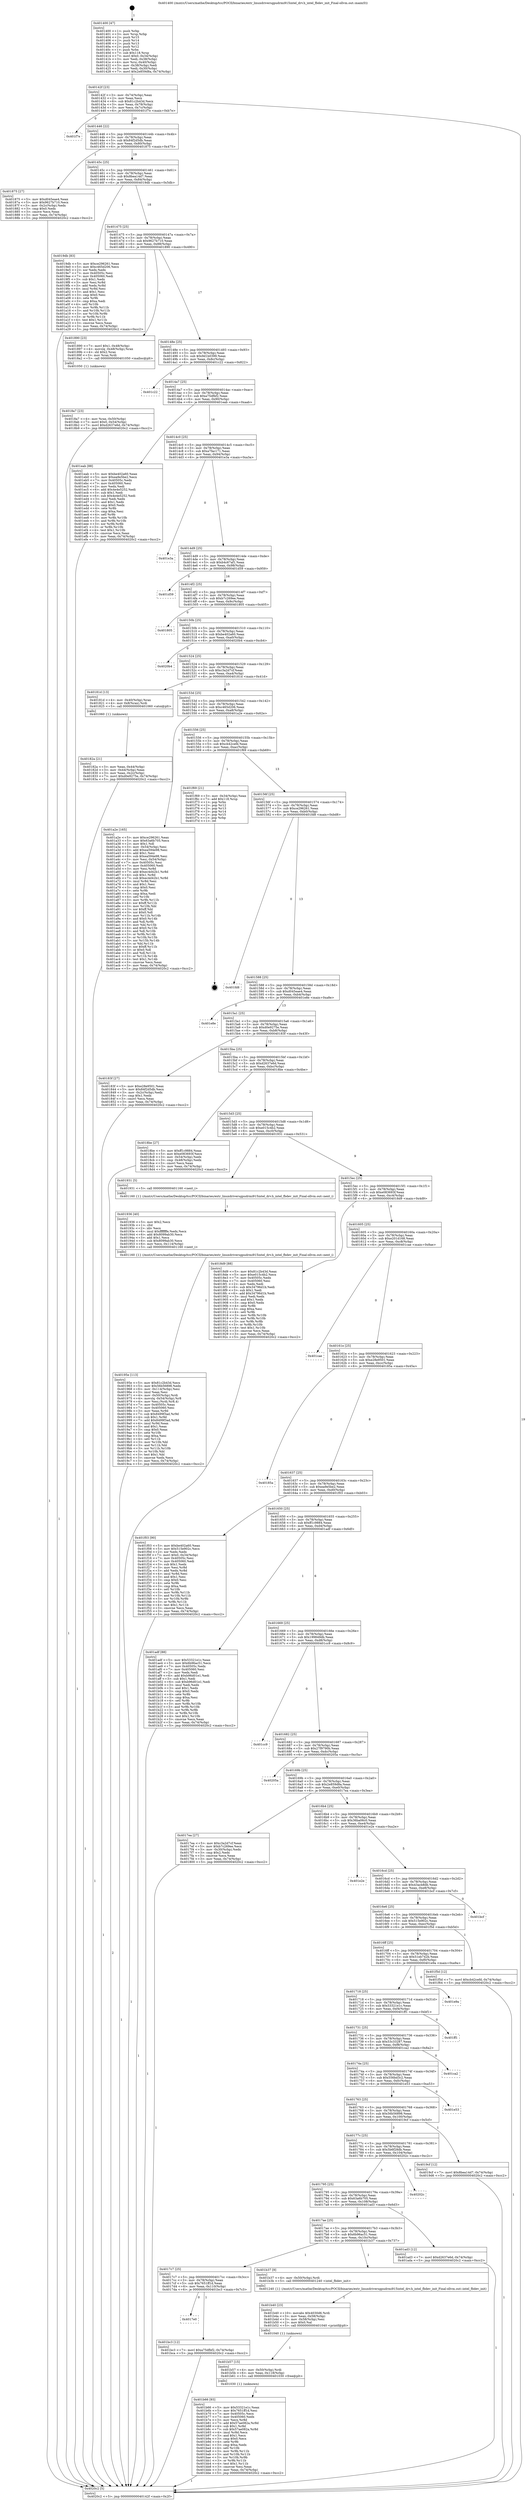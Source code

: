 digraph "0x401400" {
  label = "0x401400 (/mnt/c/Users/mathe/Desktop/tcc/POCII/binaries/extr_linuxdriversgpudrmi915intel_drv.h_intel_fbdev_init_Final-ollvm.out::main(0))"
  labelloc = "t"
  node[shape=record]

  Entry [label="",width=0.3,height=0.3,shape=circle,fillcolor=black,style=filled]
  "0x40142f" [label="{
     0x40142f [23]\l
     | [instrs]\l
     &nbsp;&nbsp;0x40142f \<+3\>: mov -0x74(%rbp),%eax\l
     &nbsp;&nbsp;0x401432 \<+2\>: mov %eax,%ecx\l
     &nbsp;&nbsp;0x401434 \<+6\>: sub $0x81c2b43d,%ecx\l
     &nbsp;&nbsp;0x40143a \<+3\>: mov %eax,-0x78(%rbp)\l
     &nbsp;&nbsp;0x40143d \<+3\>: mov %ecx,-0x7c(%rbp)\l
     &nbsp;&nbsp;0x401440 \<+6\>: je 0000000000401f7e \<main+0xb7e\>\l
  }"]
  "0x401f7e" [label="{
     0x401f7e\l
  }", style=dashed]
  "0x401446" [label="{
     0x401446 [22]\l
     | [instrs]\l
     &nbsp;&nbsp;0x401446 \<+5\>: jmp 000000000040144b \<main+0x4b\>\l
     &nbsp;&nbsp;0x40144b \<+3\>: mov -0x78(%rbp),%eax\l
     &nbsp;&nbsp;0x40144e \<+5\>: sub $0x84f2d5db,%eax\l
     &nbsp;&nbsp;0x401453 \<+3\>: mov %eax,-0x80(%rbp)\l
     &nbsp;&nbsp;0x401456 \<+6\>: je 0000000000401875 \<main+0x475\>\l
  }"]
  Exit [label="",width=0.3,height=0.3,shape=circle,fillcolor=black,style=filled,peripheries=2]
  "0x401875" [label="{
     0x401875 [27]\l
     | [instrs]\l
     &nbsp;&nbsp;0x401875 \<+5\>: mov $0xd045eae4,%eax\l
     &nbsp;&nbsp;0x40187a \<+5\>: mov $0x9627b710,%ecx\l
     &nbsp;&nbsp;0x40187f \<+3\>: mov -0x2c(%rbp),%edx\l
     &nbsp;&nbsp;0x401882 \<+3\>: cmp $0x0,%edx\l
     &nbsp;&nbsp;0x401885 \<+3\>: cmove %ecx,%eax\l
     &nbsp;&nbsp;0x401888 \<+3\>: mov %eax,-0x74(%rbp)\l
     &nbsp;&nbsp;0x40188b \<+5\>: jmp 00000000004020c2 \<main+0xcc2\>\l
  }"]
  "0x40145c" [label="{
     0x40145c [25]\l
     | [instrs]\l
     &nbsp;&nbsp;0x40145c \<+5\>: jmp 0000000000401461 \<main+0x61\>\l
     &nbsp;&nbsp;0x401461 \<+3\>: mov -0x78(%rbp),%eax\l
     &nbsp;&nbsp;0x401464 \<+5\>: sub $0x8bea14d7,%eax\l
     &nbsp;&nbsp;0x401469 \<+6\>: mov %eax,-0x84(%rbp)\l
     &nbsp;&nbsp;0x40146f \<+6\>: je 00000000004019db \<main+0x5db\>\l
  }"]
  "0x4017e0" [label="{
     0x4017e0\l
  }", style=dashed]
  "0x4019db" [label="{
     0x4019db [83]\l
     | [instrs]\l
     &nbsp;&nbsp;0x4019db \<+5\>: mov $0xce296261,%eax\l
     &nbsp;&nbsp;0x4019e0 \<+5\>: mov $0xc465d206,%ecx\l
     &nbsp;&nbsp;0x4019e5 \<+2\>: xor %edx,%edx\l
     &nbsp;&nbsp;0x4019e7 \<+7\>: mov 0x40505c,%esi\l
     &nbsp;&nbsp;0x4019ee \<+7\>: mov 0x405060,%edi\l
     &nbsp;&nbsp;0x4019f5 \<+3\>: sub $0x1,%edx\l
     &nbsp;&nbsp;0x4019f8 \<+3\>: mov %esi,%r8d\l
     &nbsp;&nbsp;0x4019fb \<+3\>: add %edx,%r8d\l
     &nbsp;&nbsp;0x4019fe \<+4\>: imul %r8d,%esi\l
     &nbsp;&nbsp;0x401a02 \<+3\>: and $0x1,%esi\l
     &nbsp;&nbsp;0x401a05 \<+3\>: cmp $0x0,%esi\l
     &nbsp;&nbsp;0x401a08 \<+4\>: sete %r9b\l
     &nbsp;&nbsp;0x401a0c \<+3\>: cmp $0xa,%edi\l
     &nbsp;&nbsp;0x401a0f \<+4\>: setl %r10b\l
     &nbsp;&nbsp;0x401a13 \<+3\>: mov %r9b,%r11b\l
     &nbsp;&nbsp;0x401a16 \<+3\>: and %r10b,%r11b\l
     &nbsp;&nbsp;0x401a19 \<+3\>: xor %r10b,%r9b\l
     &nbsp;&nbsp;0x401a1c \<+3\>: or %r9b,%r11b\l
     &nbsp;&nbsp;0x401a1f \<+4\>: test $0x1,%r11b\l
     &nbsp;&nbsp;0x401a23 \<+3\>: cmovne %ecx,%eax\l
     &nbsp;&nbsp;0x401a26 \<+3\>: mov %eax,-0x74(%rbp)\l
     &nbsp;&nbsp;0x401a29 \<+5\>: jmp 00000000004020c2 \<main+0xcc2\>\l
  }"]
  "0x401475" [label="{
     0x401475 [25]\l
     | [instrs]\l
     &nbsp;&nbsp;0x401475 \<+5\>: jmp 000000000040147a \<main+0x7a\>\l
     &nbsp;&nbsp;0x40147a \<+3\>: mov -0x78(%rbp),%eax\l
     &nbsp;&nbsp;0x40147d \<+5\>: sub $0x9627b710,%eax\l
     &nbsp;&nbsp;0x401482 \<+6\>: mov %eax,-0x88(%rbp)\l
     &nbsp;&nbsp;0x401488 \<+6\>: je 0000000000401890 \<main+0x490\>\l
  }"]
  "0x401bc3" [label="{
     0x401bc3 [12]\l
     | [instrs]\l
     &nbsp;&nbsp;0x401bc3 \<+7\>: movl $0xa75dfbf2,-0x74(%rbp)\l
     &nbsp;&nbsp;0x401bca \<+5\>: jmp 00000000004020c2 \<main+0xcc2\>\l
  }"]
  "0x401890" [label="{
     0x401890 [23]\l
     | [instrs]\l
     &nbsp;&nbsp;0x401890 \<+7\>: movl $0x1,-0x48(%rbp)\l
     &nbsp;&nbsp;0x401897 \<+4\>: movslq -0x48(%rbp),%rax\l
     &nbsp;&nbsp;0x40189b \<+4\>: shl $0x2,%rax\l
     &nbsp;&nbsp;0x40189f \<+3\>: mov %rax,%rdi\l
     &nbsp;&nbsp;0x4018a2 \<+5\>: call 0000000000401050 \<malloc@plt\>\l
     | [calls]\l
     &nbsp;&nbsp;0x401050 \{1\} (unknown)\l
  }"]
  "0x40148e" [label="{
     0x40148e [25]\l
     | [instrs]\l
     &nbsp;&nbsp;0x40148e \<+5\>: jmp 0000000000401493 \<main+0x93\>\l
     &nbsp;&nbsp;0x401493 \<+3\>: mov -0x78(%rbp),%eax\l
     &nbsp;&nbsp;0x401496 \<+5\>: sub $0x9d1b0399,%eax\l
     &nbsp;&nbsp;0x40149b \<+6\>: mov %eax,-0x8c(%rbp)\l
     &nbsp;&nbsp;0x4014a1 \<+6\>: je 0000000000401c22 \<main+0x822\>\l
  }"]
  "0x401b66" [label="{
     0x401b66 [93]\l
     | [instrs]\l
     &nbsp;&nbsp;0x401b66 \<+5\>: mov $0x53321e1c,%eax\l
     &nbsp;&nbsp;0x401b6b \<+5\>: mov $0x7651ff1d,%esi\l
     &nbsp;&nbsp;0x401b70 \<+7\>: mov 0x40505c,%ecx\l
     &nbsp;&nbsp;0x401b77 \<+7\>: mov 0x405060,%edx\l
     &nbsp;&nbsp;0x401b7e \<+3\>: mov %ecx,%r8d\l
     &nbsp;&nbsp;0x401b81 \<+7\>: add $0x57ae082a,%r8d\l
     &nbsp;&nbsp;0x401b88 \<+4\>: sub $0x1,%r8d\l
     &nbsp;&nbsp;0x401b8c \<+7\>: sub $0x57ae082a,%r8d\l
     &nbsp;&nbsp;0x401b93 \<+4\>: imul %r8d,%ecx\l
     &nbsp;&nbsp;0x401b97 \<+3\>: and $0x1,%ecx\l
     &nbsp;&nbsp;0x401b9a \<+3\>: cmp $0x0,%ecx\l
     &nbsp;&nbsp;0x401b9d \<+4\>: sete %r9b\l
     &nbsp;&nbsp;0x401ba1 \<+3\>: cmp $0xa,%edx\l
     &nbsp;&nbsp;0x401ba4 \<+4\>: setl %r10b\l
     &nbsp;&nbsp;0x401ba8 \<+3\>: mov %r9b,%r11b\l
     &nbsp;&nbsp;0x401bab \<+3\>: and %r10b,%r11b\l
     &nbsp;&nbsp;0x401bae \<+3\>: xor %r10b,%r9b\l
     &nbsp;&nbsp;0x401bb1 \<+3\>: or %r9b,%r11b\l
     &nbsp;&nbsp;0x401bb4 \<+4\>: test $0x1,%r11b\l
     &nbsp;&nbsp;0x401bb8 \<+3\>: cmovne %esi,%eax\l
     &nbsp;&nbsp;0x401bbb \<+3\>: mov %eax,-0x74(%rbp)\l
     &nbsp;&nbsp;0x401bbe \<+5\>: jmp 00000000004020c2 \<main+0xcc2\>\l
  }"]
  "0x401c22" [label="{
     0x401c22\l
  }", style=dashed]
  "0x4014a7" [label="{
     0x4014a7 [25]\l
     | [instrs]\l
     &nbsp;&nbsp;0x4014a7 \<+5\>: jmp 00000000004014ac \<main+0xac\>\l
     &nbsp;&nbsp;0x4014ac \<+3\>: mov -0x78(%rbp),%eax\l
     &nbsp;&nbsp;0x4014af \<+5\>: sub $0xa75dfbf2,%eax\l
     &nbsp;&nbsp;0x4014b4 \<+6\>: mov %eax,-0x90(%rbp)\l
     &nbsp;&nbsp;0x4014ba \<+6\>: je 0000000000401eab \<main+0xaab\>\l
  }"]
  "0x401b57" [label="{
     0x401b57 [15]\l
     | [instrs]\l
     &nbsp;&nbsp;0x401b57 \<+4\>: mov -0x50(%rbp),%rdi\l
     &nbsp;&nbsp;0x401b5b \<+6\>: mov %eax,-0x118(%rbp)\l
     &nbsp;&nbsp;0x401b61 \<+5\>: call 0000000000401030 \<free@plt\>\l
     | [calls]\l
     &nbsp;&nbsp;0x401030 \{1\} (unknown)\l
  }"]
  "0x401eab" [label="{
     0x401eab [88]\l
     | [instrs]\l
     &nbsp;&nbsp;0x401eab \<+5\>: mov $0xbe402a60,%eax\l
     &nbsp;&nbsp;0x401eb0 \<+5\>: mov $0xea9e5be2,%ecx\l
     &nbsp;&nbsp;0x401eb5 \<+7\>: mov 0x40505c,%edx\l
     &nbsp;&nbsp;0x401ebc \<+7\>: mov 0x405060,%esi\l
     &nbsp;&nbsp;0x401ec3 \<+2\>: mov %edx,%edi\l
     &nbsp;&nbsp;0x401ec5 \<+6\>: add $0x4e4e5252,%edi\l
     &nbsp;&nbsp;0x401ecb \<+3\>: sub $0x1,%edi\l
     &nbsp;&nbsp;0x401ece \<+6\>: sub $0x4e4e5252,%edi\l
     &nbsp;&nbsp;0x401ed4 \<+3\>: imul %edi,%edx\l
     &nbsp;&nbsp;0x401ed7 \<+3\>: and $0x1,%edx\l
     &nbsp;&nbsp;0x401eda \<+3\>: cmp $0x0,%edx\l
     &nbsp;&nbsp;0x401edd \<+4\>: sete %r8b\l
     &nbsp;&nbsp;0x401ee1 \<+3\>: cmp $0xa,%esi\l
     &nbsp;&nbsp;0x401ee4 \<+4\>: setl %r9b\l
     &nbsp;&nbsp;0x401ee8 \<+3\>: mov %r8b,%r10b\l
     &nbsp;&nbsp;0x401eeb \<+3\>: and %r9b,%r10b\l
     &nbsp;&nbsp;0x401eee \<+3\>: xor %r9b,%r8b\l
     &nbsp;&nbsp;0x401ef1 \<+3\>: or %r8b,%r10b\l
     &nbsp;&nbsp;0x401ef4 \<+4\>: test $0x1,%r10b\l
     &nbsp;&nbsp;0x401ef8 \<+3\>: cmovne %ecx,%eax\l
     &nbsp;&nbsp;0x401efb \<+3\>: mov %eax,-0x74(%rbp)\l
     &nbsp;&nbsp;0x401efe \<+5\>: jmp 00000000004020c2 \<main+0xcc2\>\l
  }"]
  "0x4014c0" [label="{
     0x4014c0 [25]\l
     | [instrs]\l
     &nbsp;&nbsp;0x4014c0 \<+5\>: jmp 00000000004014c5 \<main+0xc5\>\l
     &nbsp;&nbsp;0x4014c5 \<+3\>: mov -0x78(%rbp),%eax\l
     &nbsp;&nbsp;0x4014c8 \<+5\>: sub $0xa7fac171,%eax\l
     &nbsp;&nbsp;0x4014cd \<+6\>: mov %eax,-0x94(%rbp)\l
     &nbsp;&nbsp;0x4014d3 \<+6\>: je 0000000000401e3a \<main+0xa3a\>\l
  }"]
  "0x401b40" [label="{
     0x401b40 [23]\l
     | [instrs]\l
     &nbsp;&nbsp;0x401b40 \<+10\>: movabs $0x4030d6,%rdi\l
     &nbsp;&nbsp;0x401b4a \<+3\>: mov %eax,-0x58(%rbp)\l
     &nbsp;&nbsp;0x401b4d \<+3\>: mov -0x58(%rbp),%esi\l
     &nbsp;&nbsp;0x401b50 \<+2\>: mov $0x0,%al\l
     &nbsp;&nbsp;0x401b52 \<+5\>: call 0000000000401040 \<printf@plt\>\l
     | [calls]\l
     &nbsp;&nbsp;0x401040 \{1\} (unknown)\l
  }"]
  "0x401e3a" [label="{
     0x401e3a\l
  }", style=dashed]
  "0x4014d9" [label="{
     0x4014d9 [25]\l
     | [instrs]\l
     &nbsp;&nbsp;0x4014d9 \<+5\>: jmp 00000000004014de \<main+0xde\>\l
     &nbsp;&nbsp;0x4014de \<+3\>: mov -0x78(%rbp),%eax\l
     &nbsp;&nbsp;0x4014e1 \<+5\>: sub $0xb4c67af1,%eax\l
     &nbsp;&nbsp;0x4014e6 \<+6\>: mov %eax,-0x98(%rbp)\l
     &nbsp;&nbsp;0x4014ec \<+6\>: je 0000000000401d59 \<main+0x959\>\l
  }"]
  "0x4017c7" [label="{
     0x4017c7 [25]\l
     | [instrs]\l
     &nbsp;&nbsp;0x4017c7 \<+5\>: jmp 00000000004017cc \<main+0x3cc\>\l
     &nbsp;&nbsp;0x4017cc \<+3\>: mov -0x78(%rbp),%eax\l
     &nbsp;&nbsp;0x4017cf \<+5\>: sub $0x7651ff1d,%eax\l
     &nbsp;&nbsp;0x4017d4 \<+6\>: mov %eax,-0x110(%rbp)\l
     &nbsp;&nbsp;0x4017da \<+6\>: je 0000000000401bc3 \<main+0x7c3\>\l
  }"]
  "0x401d59" [label="{
     0x401d59\l
  }", style=dashed]
  "0x4014f2" [label="{
     0x4014f2 [25]\l
     | [instrs]\l
     &nbsp;&nbsp;0x4014f2 \<+5\>: jmp 00000000004014f7 \<main+0xf7\>\l
     &nbsp;&nbsp;0x4014f7 \<+3\>: mov -0x78(%rbp),%eax\l
     &nbsp;&nbsp;0x4014fa \<+5\>: sub $0xb7c269ee,%eax\l
     &nbsp;&nbsp;0x4014ff \<+6\>: mov %eax,-0x9c(%rbp)\l
     &nbsp;&nbsp;0x401505 \<+6\>: je 0000000000401805 \<main+0x405\>\l
  }"]
  "0x401b37" [label="{
     0x401b37 [9]\l
     | [instrs]\l
     &nbsp;&nbsp;0x401b37 \<+4\>: mov -0x50(%rbp),%rdi\l
     &nbsp;&nbsp;0x401b3b \<+5\>: call 0000000000401240 \<intel_fbdev_init\>\l
     | [calls]\l
     &nbsp;&nbsp;0x401240 \{1\} (/mnt/c/Users/mathe/Desktop/tcc/POCII/binaries/extr_linuxdriversgpudrmi915intel_drv.h_intel_fbdev_init_Final-ollvm.out::intel_fbdev_init)\l
  }"]
  "0x401805" [label="{
     0x401805\l
  }", style=dashed]
  "0x40150b" [label="{
     0x40150b [25]\l
     | [instrs]\l
     &nbsp;&nbsp;0x40150b \<+5\>: jmp 0000000000401510 \<main+0x110\>\l
     &nbsp;&nbsp;0x401510 \<+3\>: mov -0x78(%rbp),%eax\l
     &nbsp;&nbsp;0x401513 \<+5\>: sub $0xbe402a60,%eax\l
     &nbsp;&nbsp;0x401518 \<+6\>: mov %eax,-0xa0(%rbp)\l
     &nbsp;&nbsp;0x40151e \<+6\>: je 00000000004020b4 \<main+0xcb4\>\l
  }"]
  "0x4017ae" [label="{
     0x4017ae [25]\l
     | [instrs]\l
     &nbsp;&nbsp;0x4017ae \<+5\>: jmp 00000000004017b3 \<main+0x3b3\>\l
     &nbsp;&nbsp;0x4017b3 \<+3\>: mov -0x78(%rbp),%eax\l
     &nbsp;&nbsp;0x4017b6 \<+5\>: sub $0x6b96ac51,%eax\l
     &nbsp;&nbsp;0x4017bb \<+6\>: mov %eax,-0x10c(%rbp)\l
     &nbsp;&nbsp;0x4017c1 \<+6\>: je 0000000000401b37 \<main+0x737\>\l
  }"]
  "0x4020b4" [label="{
     0x4020b4\l
  }", style=dashed]
  "0x401524" [label="{
     0x401524 [25]\l
     | [instrs]\l
     &nbsp;&nbsp;0x401524 \<+5\>: jmp 0000000000401529 \<main+0x129\>\l
     &nbsp;&nbsp;0x401529 \<+3\>: mov -0x78(%rbp),%eax\l
     &nbsp;&nbsp;0x40152c \<+5\>: sub $0xc3a2d7cf,%eax\l
     &nbsp;&nbsp;0x401531 \<+6\>: mov %eax,-0xa4(%rbp)\l
     &nbsp;&nbsp;0x401537 \<+6\>: je 000000000040181d \<main+0x41d\>\l
  }"]
  "0x401ad3" [label="{
     0x401ad3 [12]\l
     | [instrs]\l
     &nbsp;&nbsp;0x401ad3 \<+7\>: movl $0xd2637e6d,-0x74(%rbp)\l
     &nbsp;&nbsp;0x401ada \<+5\>: jmp 00000000004020c2 \<main+0xcc2\>\l
  }"]
  "0x40181d" [label="{
     0x40181d [13]\l
     | [instrs]\l
     &nbsp;&nbsp;0x40181d \<+4\>: mov -0x40(%rbp),%rax\l
     &nbsp;&nbsp;0x401821 \<+4\>: mov 0x8(%rax),%rdi\l
     &nbsp;&nbsp;0x401825 \<+5\>: call 0000000000401060 \<atoi@plt\>\l
     | [calls]\l
     &nbsp;&nbsp;0x401060 \{1\} (unknown)\l
  }"]
  "0x40153d" [label="{
     0x40153d [25]\l
     | [instrs]\l
     &nbsp;&nbsp;0x40153d \<+5\>: jmp 0000000000401542 \<main+0x142\>\l
     &nbsp;&nbsp;0x401542 \<+3\>: mov -0x78(%rbp),%eax\l
     &nbsp;&nbsp;0x401545 \<+5\>: sub $0xc465d206,%eax\l
     &nbsp;&nbsp;0x40154a \<+6\>: mov %eax,-0xa8(%rbp)\l
     &nbsp;&nbsp;0x401550 \<+6\>: je 0000000000401a2e \<main+0x62e\>\l
  }"]
  "0x401795" [label="{
     0x401795 [25]\l
     | [instrs]\l
     &nbsp;&nbsp;0x401795 \<+5\>: jmp 000000000040179a \<main+0x39a\>\l
     &nbsp;&nbsp;0x40179a \<+3\>: mov -0x78(%rbp),%eax\l
     &nbsp;&nbsp;0x40179d \<+5\>: sub $0x63a6b705,%eax\l
     &nbsp;&nbsp;0x4017a2 \<+6\>: mov %eax,-0x108(%rbp)\l
     &nbsp;&nbsp;0x4017a8 \<+6\>: je 0000000000401ad3 \<main+0x6d3\>\l
  }"]
  "0x401a2e" [label="{
     0x401a2e [165]\l
     | [instrs]\l
     &nbsp;&nbsp;0x401a2e \<+5\>: mov $0xce296261,%eax\l
     &nbsp;&nbsp;0x401a33 \<+5\>: mov $0x63a6b705,%ecx\l
     &nbsp;&nbsp;0x401a38 \<+2\>: mov $0x1,%dl\l
     &nbsp;&nbsp;0x401a3a \<+3\>: mov -0x54(%rbp),%esi\l
     &nbsp;&nbsp;0x401a3d \<+6\>: add $0xea594e98,%esi\l
     &nbsp;&nbsp;0x401a43 \<+3\>: add $0x1,%esi\l
     &nbsp;&nbsp;0x401a46 \<+6\>: sub $0xea594e98,%esi\l
     &nbsp;&nbsp;0x401a4c \<+3\>: mov %esi,-0x54(%rbp)\l
     &nbsp;&nbsp;0x401a4f \<+7\>: mov 0x40505c,%esi\l
     &nbsp;&nbsp;0x401a56 \<+7\>: mov 0x405060,%edi\l
     &nbsp;&nbsp;0x401a5d \<+3\>: mov %esi,%r8d\l
     &nbsp;&nbsp;0x401a60 \<+7\>: add $0xec4d42b1,%r8d\l
     &nbsp;&nbsp;0x401a67 \<+4\>: sub $0x1,%r8d\l
     &nbsp;&nbsp;0x401a6b \<+7\>: sub $0xec4d42b1,%r8d\l
     &nbsp;&nbsp;0x401a72 \<+4\>: imul %r8d,%esi\l
     &nbsp;&nbsp;0x401a76 \<+3\>: and $0x1,%esi\l
     &nbsp;&nbsp;0x401a79 \<+3\>: cmp $0x0,%esi\l
     &nbsp;&nbsp;0x401a7c \<+4\>: sete %r9b\l
     &nbsp;&nbsp;0x401a80 \<+3\>: cmp $0xa,%edi\l
     &nbsp;&nbsp;0x401a83 \<+4\>: setl %r10b\l
     &nbsp;&nbsp;0x401a87 \<+3\>: mov %r9b,%r11b\l
     &nbsp;&nbsp;0x401a8a \<+4\>: xor $0xff,%r11b\l
     &nbsp;&nbsp;0x401a8e \<+3\>: mov %r10b,%bl\l
     &nbsp;&nbsp;0x401a91 \<+3\>: xor $0xff,%bl\l
     &nbsp;&nbsp;0x401a94 \<+3\>: xor $0x0,%dl\l
     &nbsp;&nbsp;0x401a97 \<+3\>: mov %r11b,%r14b\l
     &nbsp;&nbsp;0x401a9a \<+4\>: and $0x0,%r14b\l
     &nbsp;&nbsp;0x401a9e \<+3\>: and %dl,%r9b\l
     &nbsp;&nbsp;0x401aa1 \<+3\>: mov %bl,%r15b\l
     &nbsp;&nbsp;0x401aa4 \<+4\>: and $0x0,%r15b\l
     &nbsp;&nbsp;0x401aa8 \<+3\>: and %dl,%r10b\l
     &nbsp;&nbsp;0x401aab \<+3\>: or %r9b,%r14b\l
     &nbsp;&nbsp;0x401aae \<+3\>: or %r10b,%r15b\l
     &nbsp;&nbsp;0x401ab1 \<+3\>: xor %r15b,%r14b\l
     &nbsp;&nbsp;0x401ab4 \<+3\>: or %bl,%r11b\l
     &nbsp;&nbsp;0x401ab7 \<+4\>: xor $0xff,%r11b\l
     &nbsp;&nbsp;0x401abb \<+3\>: or $0x0,%dl\l
     &nbsp;&nbsp;0x401abe \<+3\>: and %dl,%r11b\l
     &nbsp;&nbsp;0x401ac1 \<+3\>: or %r11b,%r14b\l
     &nbsp;&nbsp;0x401ac4 \<+4\>: test $0x1,%r14b\l
     &nbsp;&nbsp;0x401ac8 \<+3\>: cmovne %ecx,%eax\l
     &nbsp;&nbsp;0x401acb \<+3\>: mov %eax,-0x74(%rbp)\l
     &nbsp;&nbsp;0x401ace \<+5\>: jmp 00000000004020c2 \<main+0xcc2\>\l
  }"]
  "0x401556" [label="{
     0x401556 [25]\l
     | [instrs]\l
     &nbsp;&nbsp;0x401556 \<+5\>: jmp 000000000040155b \<main+0x15b\>\l
     &nbsp;&nbsp;0x40155b \<+3\>: mov -0x78(%rbp),%eax\l
     &nbsp;&nbsp;0x40155e \<+5\>: sub $0xcb42cefd,%eax\l
     &nbsp;&nbsp;0x401563 \<+6\>: mov %eax,-0xac(%rbp)\l
     &nbsp;&nbsp;0x401569 \<+6\>: je 0000000000401f69 \<main+0xb69\>\l
  }"]
  "0x40202c" [label="{
     0x40202c\l
  }", style=dashed]
  "0x401f69" [label="{
     0x401f69 [21]\l
     | [instrs]\l
     &nbsp;&nbsp;0x401f69 \<+3\>: mov -0x34(%rbp),%eax\l
     &nbsp;&nbsp;0x401f6c \<+7\>: add $0x118,%rsp\l
     &nbsp;&nbsp;0x401f73 \<+1\>: pop %rbx\l
     &nbsp;&nbsp;0x401f74 \<+2\>: pop %r12\l
     &nbsp;&nbsp;0x401f76 \<+2\>: pop %r13\l
     &nbsp;&nbsp;0x401f78 \<+2\>: pop %r14\l
     &nbsp;&nbsp;0x401f7a \<+2\>: pop %r15\l
     &nbsp;&nbsp;0x401f7c \<+1\>: pop %rbp\l
     &nbsp;&nbsp;0x401f7d \<+1\>: ret\l
  }"]
  "0x40156f" [label="{
     0x40156f [25]\l
     | [instrs]\l
     &nbsp;&nbsp;0x40156f \<+5\>: jmp 0000000000401574 \<main+0x174\>\l
     &nbsp;&nbsp;0x401574 \<+3\>: mov -0x78(%rbp),%eax\l
     &nbsp;&nbsp;0x401577 \<+5\>: sub $0xce296261,%eax\l
     &nbsp;&nbsp;0x40157c \<+6\>: mov %eax,-0xb0(%rbp)\l
     &nbsp;&nbsp;0x401582 \<+6\>: je 0000000000401fd8 \<main+0xbd8\>\l
  }"]
  "0x40177c" [label="{
     0x40177c [25]\l
     | [instrs]\l
     &nbsp;&nbsp;0x40177c \<+5\>: jmp 0000000000401781 \<main+0x381\>\l
     &nbsp;&nbsp;0x401781 \<+3\>: mov -0x78(%rbp),%eax\l
     &nbsp;&nbsp;0x401784 \<+5\>: sub $0x5b6f28db,%eax\l
     &nbsp;&nbsp;0x401789 \<+6\>: mov %eax,-0x104(%rbp)\l
     &nbsp;&nbsp;0x40178f \<+6\>: je 000000000040202c \<main+0xc2c\>\l
  }"]
  "0x401fd8" [label="{
     0x401fd8\l
  }", style=dashed]
  "0x401588" [label="{
     0x401588 [25]\l
     | [instrs]\l
     &nbsp;&nbsp;0x401588 \<+5\>: jmp 000000000040158d \<main+0x18d\>\l
     &nbsp;&nbsp;0x40158d \<+3\>: mov -0x78(%rbp),%eax\l
     &nbsp;&nbsp;0x401590 \<+5\>: sub $0xd045eae4,%eax\l
     &nbsp;&nbsp;0x401595 \<+6\>: mov %eax,-0xb4(%rbp)\l
     &nbsp;&nbsp;0x40159b \<+6\>: je 0000000000401e8e \<main+0xa8e\>\l
  }"]
  "0x4019cf" [label="{
     0x4019cf [12]\l
     | [instrs]\l
     &nbsp;&nbsp;0x4019cf \<+7\>: movl $0x8bea14d7,-0x74(%rbp)\l
     &nbsp;&nbsp;0x4019d6 \<+5\>: jmp 00000000004020c2 \<main+0xcc2\>\l
  }"]
  "0x401e8e" [label="{
     0x401e8e\l
  }", style=dashed]
  "0x4015a1" [label="{
     0x4015a1 [25]\l
     | [instrs]\l
     &nbsp;&nbsp;0x4015a1 \<+5\>: jmp 00000000004015a6 \<main+0x1a6\>\l
     &nbsp;&nbsp;0x4015a6 \<+3\>: mov -0x78(%rbp),%eax\l
     &nbsp;&nbsp;0x4015a9 \<+5\>: sub $0xd0e9275e,%eax\l
     &nbsp;&nbsp;0x4015ae \<+6\>: mov %eax,-0xb8(%rbp)\l
     &nbsp;&nbsp;0x4015b4 \<+6\>: je 000000000040183f \<main+0x43f\>\l
  }"]
  "0x401763" [label="{
     0x401763 [25]\l
     | [instrs]\l
     &nbsp;&nbsp;0x401763 \<+5\>: jmp 0000000000401768 \<main+0x368\>\l
     &nbsp;&nbsp;0x401768 \<+3\>: mov -0x78(%rbp),%eax\l
     &nbsp;&nbsp;0x40176b \<+5\>: sub $0x56b56898,%eax\l
     &nbsp;&nbsp;0x401770 \<+6\>: mov %eax,-0x100(%rbp)\l
     &nbsp;&nbsp;0x401776 \<+6\>: je 00000000004019cf \<main+0x5cf\>\l
  }"]
  "0x40183f" [label="{
     0x40183f [27]\l
     | [instrs]\l
     &nbsp;&nbsp;0x40183f \<+5\>: mov $0xe28e9501,%eax\l
     &nbsp;&nbsp;0x401844 \<+5\>: mov $0x84f2d5db,%ecx\l
     &nbsp;&nbsp;0x401849 \<+3\>: mov -0x2c(%rbp),%edx\l
     &nbsp;&nbsp;0x40184c \<+3\>: cmp $0x1,%edx\l
     &nbsp;&nbsp;0x40184f \<+3\>: cmovl %ecx,%eax\l
     &nbsp;&nbsp;0x401852 \<+3\>: mov %eax,-0x74(%rbp)\l
     &nbsp;&nbsp;0x401855 \<+5\>: jmp 00000000004020c2 \<main+0xcc2\>\l
  }"]
  "0x4015ba" [label="{
     0x4015ba [25]\l
     | [instrs]\l
     &nbsp;&nbsp;0x4015ba \<+5\>: jmp 00000000004015bf \<main+0x1bf\>\l
     &nbsp;&nbsp;0x4015bf \<+3\>: mov -0x78(%rbp),%eax\l
     &nbsp;&nbsp;0x4015c2 \<+5\>: sub $0xd2637e6d,%eax\l
     &nbsp;&nbsp;0x4015c7 \<+6\>: mov %eax,-0xbc(%rbp)\l
     &nbsp;&nbsp;0x4015cd \<+6\>: je 00000000004018be \<main+0x4be\>\l
  }"]
  "0x401e53" [label="{
     0x401e53\l
  }", style=dashed]
  "0x4018be" [label="{
     0x4018be [27]\l
     | [instrs]\l
     &nbsp;&nbsp;0x4018be \<+5\>: mov $0xff1c9884,%eax\l
     &nbsp;&nbsp;0x4018c3 \<+5\>: mov $0xe083693f,%ecx\l
     &nbsp;&nbsp;0x4018c8 \<+3\>: mov -0x54(%rbp),%edx\l
     &nbsp;&nbsp;0x4018cb \<+3\>: cmp -0x48(%rbp),%edx\l
     &nbsp;&nbsp;0x4018ce \<+3\>: cmovl %ecx,%eax\l
     &nbsp;&nbsp;0x4018d1 \<+3\>: mov %eax,-0x74(%rbp)\l
     &nbsp;&nbsp;0x4018d4 \<+5\>: jmp 00000000004020c2 \<main+0xcc2\>\l
  }"]
  "0x4015d3" [label="{
     0x4015d3 [25]\l
     | [instrs]\l
     &nbsp;&nbsp;0x4015d3 \<+5\>: jmp 00000000004015d8 \<main+0x1d8\>\l
     &nbsp;&nbsp;0x4015d8 \<+3\>: mov -0x78(%rbp),%eax\l
     &nbsp;&nbsp;0x4015db \<+5\>: sub $0xe015c4b2,%eax\l
     &nbsp;&nbsp;0x4015e0 \<+6\>: mov %eax,-0xc0(%rbp)\l
     &nbsp;&nbsp;0x4015e6 \<+6\>: je 0000000000401931 \<main+0x531\>\l
  }"]
  "0x40174a" [label="{
     0x40174a [25]\l
     | [instrs]\l
     &nbsp;&nbsp;0x40174a \<+5\>: jmp 000000000040174f \<main+0x34f\>\l
     &nbsp;&nbsp;0x40174f \<+3\>: mov -0x78(%rbp),%eax\l
     &nbsp;&nbsp;0x401752 \<+5\>: sub $0x556bd3c2,%eax\l
     &nbsp;&nbsp;0x401757 \<+6\>: mov %eax,-0xfc(%rbp)\l
     &nbsp;&nbsp;0x40175d \<+6\>: je 0000000000401e53 \<main+0xa53\>\l
  }"]
  "0x401931" [label="{
     0x401931 [5]\l
     | [instrs]\l
     &nbsp;&nbsp;0x401931 \<+5\>: call 0000000000401160 \<next_i\>\l
     | [calls]\l
     &nbsp;&nbsp;0x401160 \{1\} (/mnt/c/Users/mathe/Desktop/tcc/POCII/binaries/extr_linuxdriversgpudrmi915intel_drv.h_intel_fbdev_init_Final-ollvm.out::next_i)\l
  }"]
  "0x4015ec" [label="{
     0x4015ec [25]\l
     | [instrs]\l
     &nbsp;&nbsp;0x4015ec \<+5\>: jmp 00000000004015f1 \<main+0x1f1\>\l
     &nbsp;&nbsp;0x4015f1 \<+3\>: mov -0x78(%rbp),%eax\l
     &nbsp;&nbsp;0x4015f4 \<+5\>: sub $0xe083693f,%eax\l
     &nbsp;&nbsp;0x4015f9 \<+6\>: mov %eax,-0xc4(%rbp)\l
     &nbsp;&nbsp;0x4015ff \<+6\>: je 00000000004018d9 \<main+0x4d9\>\l
  }"]
  "0x401ca2" [label="{
     0x401ca2\l
  }", style=dashed]
  "0x4018d9" [label="{
     0x4018d9 [88]\l
     | [instrs]\l
     &nbsp;&nbsp;0x4018d9 \<+5\>: mov $0x81c2b43d,%eax\l
     &nbsp;&nbsp;0x4018de \<+5\>: mov $0xe015c4b2,%ecx\l
     &nbsp;&nbsp;0x4018e3 \<+7\>: mov 0x40505c,%edx\l
     &nbsp;&nbsp;0x4018ea \<+7\>: mov 0x405060,%esi\l
     &nbsp;&nbsp;0x4018f1 \<+2\>: mov %edx,%edi\l
     &nbsp;&nbsp;0x4018f3 \<+6\>: sub $0x34796d1b,%edi\l
     &nbsp;&nbsp;0x4018f9 \<+3\>: sub $0x1,%edi\l
     &nbsp;&nbsp;0x4018fc \<+6\>: add $0x34796d1b,%edi\l
     &nbsp;&nbsp;0x401902 \<+3\>: imul %edi,%edx\l
     &nbsp;&nbsp;0x401905 \<+3\>: and $0x1,%edx\l
     &nbsp;&nbsp;0x401908 \<+3\>: cmp $0x0,%edx\l
     &nbsp;&nbsp;0x40190b \<+4\>: sete %r8b\l
     &nbsp;&nbsp;0x40190f \<+3\>: cmp $0xa,%esi\l
     &nbsp;&nbsp;0x401912 \<+4\>: setl %r9b\l
     &nbsp;&nbsp;0x401916 \<+3\>: mov %r8b,%r10b\l
     &nbsp;&nbsp;0x401919 \<+3\>: and %r9b,%r10b\l
     &nbsp;&nbsp;0x40191c \<+3\>: xor %r9b,%r8b\l
     &nbsp;&nbsp;0x40191f \<+3\>: or %r8b,%r10b\l
     &nbsp;&nbsp;0x401922 \<+4\>: test $0x1,%r10b\l
     &nbsp;&nbsp;0x401926 \<+3\>: cmovne %ecx,%eax\l
     &nbsp;&nbsp;0x401929 \<+3\>: mov %eax,-0x74(%rbp)\l
     &nbsp;&nbsp;0x40192c \<+5\>: jmp 00000000004020c2 \<main+0xcc2\>\l
  }"]
  "0x401605" [label="{
     0x401605 [25]\l
     | [instrs]\l
     &nbsp;&nbsp;0x401605 \<+5\>: jmp 000000000040160a \<main+0x20a\>\l
     &nbsp;&nbsp;0x40160a \<+3\>: mov -0x78(%rbp),%eax\l
     &nbsp;&nbsp;0x40160d \<+5\>: sub $0xe201d168,%eax\l
     &nbsp;&nbsp;0x401612 \<+6\>: mov %eax,-0xc8(%rbp)\l
     &nbsp;&nbsp;0x401618 \<+6\>: je 0000000000401cae \<main+0x8ae\>\l
  }"]
  "0x401731" [label="{
     0x401731 [25]\l
     | [instrs]\l
     &nbsp;&nbsp;0x401731 \<+5\>: jmp 0000000000401736 \<main+0x336\>\l
     &nbsp;&nbsp;0x401736 \<+3\>: mov -0x78(%rbp),%eax\l
     &nbsp;&nbsp;0x401739 \<+5\>: sub $0x53c33287,%eax\l
     &nbsp;&nbsp;0x40173e \<+6\>: mov %eax,-0xf8(%rbp)\l
     &nbsp;&nbsp;0x401744 \<+6\>: je 0000000000401ca2 \<main+0x8a2\>\l
  }"]
  "0x401cae" [label="{
     0x401cae\l
  }", style=dashed]
  "0x40161e" [label="{
     0x40161e [25]\l
     | [instrs]\l
     &nbsp;&nbsp;0x40161e \<+5\>: jmp 0000000000401623 \<main+0x223\>\l
     &nbsp;&nbsp;0x401623 \<+3\>: mov -0x78(%rbp),%eax\l
     &nbsp;&nbsp;0x401626 \<+5\>: sub $0xe28e9501,%eax\l
     &nbsp;&nbsp;0x40162b \<+6\>: mov %eax,-0xcc(%rbp)\l
     &nbsp;&nbsp;0x401631 \<+6\>: je 000000000040185a \<main+0x45a\>\l
  }"]
  "0x401ff1" [label="{
     0x401ff1\l
  }", style=dashed]
  "0x40185a" [label="{
     0x40185a\l
  }", style=dashed]
  "0x401637" [label="{
     0x401637 [25]\l
     | [instrs]\l
     &nbsp;&nbsp;0x401637 \<+5\>: jmp 000000000040163c \<main+0x23c\>\l
     &nbsp;&nbsp;0x40163c \<+3\>: mov -0x78(%rbp),%eax\l
     &nbsp;&nbsp;0x40163f \<+5\>: sub $0xea9e5be2,%eax\l
     &nbsp;&nbsp;0x401644 \<+6\>: mov %eax,-0xd0(%rbp)\l
     &nbsp;&nbsp;0x40164a \<+6\>: je 0000000000401f03 \<main+0xb03\>\l
  }"]
  "0x401718" [label="{
     0x401718 [25]\l
     | [instrs]\l
     &nbsp;&nbsp;0x401718 \<+5\>: jmp 000000000040171d \<main+0x31d\>\l
     &nbsp;&nbsp;0x40171d \<+3\>: mov -0x78(%rbp),%eax\l
     &nbsp;&nbsp;0x401720 \<+5\>: sub $0x53321e1c,%eax\l
     &nbsp;&nbsp;0x401725 \<+6\>: mov %eax,-0xf4(%rbp)\l
     &nbsp;&nbsp;0x40172b \<+6\>: je 0000000000401ff1 \<main+0xbf1\>\l
  }"]
  "0x401f03" [label="{
     0x401f03 [90]\l
     | [instrs]\l
     &nbsp;&nbsp;0x401f03 \<+5\>: mov $0xbe402a60,%eax\l
     &nbsp;&nbsp;0x401f08 \<+5\>: mov $0x515e902c,%ecx\l
     &nbsp;&nbsp;0x401f0d \<+2\>: xor %edx,%edx\l
     &nbsp;&nbsp;0x401f0f \<+7\>: movl $0x0,-0x34(%rbp)\l
     &nbsp;&nbsp;0x401f16 \<+7\>: mov 0x40505c,%esi\l
     &nbsp;&nbsp;0x401f1d \<+7\>: mov 0x405060,%edi\l
     &nbsp;&nbsp;0x401f24 \<+3\>: sub $0x1,%edx\l
     &nbsp;&nbsp;0x401f27 \<+3\>: mov %esi,%r8d\l
     &nbsp;&nbsp;0x401f2a \<+3\>: add %edx,%r8d\l
     &nbsp;&nbsp;0x401f2d \<+4\>: imul %r8d,%esi\l
     &nbsp;&nbsp;0x401f31 \<+3\>: and $0x1,%esi\l
     &nbsp;&nbsp;0x401f34 \<+3\>: cmp $0x0,%esi\l
     &nbsp;&nbsp;0x401f37 \<+4\>: sete %r9b\l
     &nbsp;&nbsp;0x401f3b \<+3\>: cmp $0xa,%edi\l
     &nbsp;&nbsp;0x401f3e \<+4\>: setl %r10b\l
     &nbsp;&nbsp;0x401f42 \<+3\>: mov %r9b,%r11b\l
     &nbsp;&nbsp;0x401f45 \<+3\>: and %r10b,%r11b\l
     &nbsp;&nbsp;0x401f48 \<+3\>: xor %r10b,%r9b\l
     &nbsp;&nbsp;0x401f4b \<+3\>: or %r9b,%r11b\l
     &nbsp;&nbsp;0x401f4e \<+4\>: test $0x1,%r11b\l
     &nbsp;&nbsp;0x401f52 \<+3\>: cmovne %ecx,%eax\l
     &nbsp;&nbsp;0x401f55 \<+3\>: mov %eax,-0x74(%rbp)\l
     &nbsp;&nbsp;0x401f58 \<+5\>: jmp 00000000004020c2 \<main+0xcc2\>\l
  }"]
  "0x401650" [label="{
     0x401650 [25]\l
     | [instrs]\l
     &nbsp;&nbsp;0x401650 \<+5\>: jmp 0000000000401655 \<main+0x255\>\l
     &nbsp;&nbsp;0x401655 \<+3\>: mov -0x78(%rbp),%eax\l
     &nbsp;&nbsp;0x401658 \<+5\>: sub $0xff1c9884,%eax\l
     &nbsp;&nbsp;0x40165d \<+6\>: mov %eax,-0xd4(%rbp)\l
     &nbsp;&nbsp;0x401663 \<+6\>: je 0000000000401adf \<main+0x6df\>\l
  }"]
  "0x401e9a" [label="{
     0x401e9a\l
  }", style=dashed]
  "0x401adf" [label="{
     0x401adf [88]\l
     | [instrs]\l
     &nbsp;&nbsp;0x401adf \<+5\>: mov $0x53321e1c,%eax\l
     &nbsp;&nbsp;0x401ae4 \<+5\>: mov $0x6b96ac51,%ecx\l
     &nbsp;&nbsp;0x401ae9 \<+7\>: mov 0x40505c,%edx\l
     &nbsp;&nbsp;0x401af0 \<+7\>: mov 0x405060,%esi\l
     &nbsp;&nbsp;0x401af7 \<+2\>: mov %edx,%edi\l
     &nbsp;&nbsp;0x401af9 \<+6\>: add $0xb96d01e1,%edi\l
     &nbsp;&nbsp;0x401aff \<+3\>: sub $0x1,%edi\l
     &nbsp;&nbsp;0x401b02 \<+6\>: sub $0xb96d01e1,%edi\l
     &nbsp;&nbsp;0x401b08 \<+3\>: imul %edi,%edx\l
     &nbsp;&nbsp;0x401b0b \<+3\>: and $0x1,%edx\l
     &nbsp;&nbsp;0x401b0e \<+3\>: cmp $0x0,%edx\l
     &nbsp;&nbsp;0x401b11 \<+4\>: sete %r8b\l
     &nbsp;&nbsp;0x401b15 \<+3\>: cmp $0xa,%esi\l
     &nbsp;&nbsp;0x401b18 \<+4\>: setl %r9b\l
     &nbsp;&nbsp;0x401b1c \<+3\>: mov %r8b,%r10b\l
     &nbsp;&nbsp;0x401b1f \<+3\>: and %r9b,%r10b\l
     &nbsp;&nbsp;0x401b22 \<+3\>: xor %r9b,%r8b\l
     &nbsp;&nbsp;0x401b25 \<+3\>: or %r8b,%r10b\l
     &nbsp;&nbsp;0x401b28 \<+4\>: test $0x1,%r10b\l
     &nbsp;&nbsp;0x401b2c \<+3\>: cmovne %ecx,%eax\l
     &nbsp;&nbsp;0x401b2f \<+3\>: mov %eax,-0x74(%rbp)\l
     &nbsp;&nbsp;0x401b32 \<+5\>: jmp 00000000004020c2 \<main+0xcc2\>\l
  }"]
  "0x401669" [label="{
     0x401669 [25]\l
     | [instrs]\l
     &nbsp;&nbsp;0x401669 \<+5\>: jmp 000000000040166e \<main+0x26e\>\l
     &nbsp;&nbsp;0x40166e \<+3\>: mov -0x78(%rbp),%eax\l
     &nbsp;&nbsp;0x401671 \<+5\>: sub $0x199849db,%eax\l
     &nbsp;&nbsp;0x401676 \<+6\>: mov %eax,-0xd8(%rbp)\l
     &nbsp;&nbsp;0x40167c \<+6\>: je 0000000000401cc9 \<main+0x8c9\>\l
  }"]
  "0x4016ff" [label="{
     0x4016ff [25]\l
     | [instrs]\l
     &nbsp;&nbsp;0x4016ff \<+5\>: jmp 0000000000401704 \<main+0x304\>\l
     &nbsp;&nbsp;0x401704 \<+3\>: mov -0x78(%rbp),%eax\l
     &nbsp;&nbsp;0x401707 \<+5\>: sub $0x51eb742b,%eax\l
     &nbsp;&nbsp;0x40170c \<+6\>: mov %eax,-0xf0(%rbp)\l
     &nbsp;&nbsp;0x401712 \<+6\>: je 0000000000401e9a \<main+0xa9a\>\l
  }"]
  "0x401cc9" [label="{
     0x401cc9\l
  }", style=dashed]
  "0x401682" [label="{
     0x401682 [25]\l
     | [instrs]\l
     &nbsp;&nbsp;0x401682 \<+5\>: jmp 0000000000401687 \<main+0x287\>\l
     &nbsp;&nbsp;0x401687 \<+3\>: mov -0x78(%rbp),%eax\l
     &nbsp;&nbsp;0x40168a \<+5\>: sub $0x27f9790b,%eax\l
     &nbsp;&nbsp;0x40168f \<+6\>: mov %eax,-0xdc(%rbp)\l
     &nbsp;&nbsp;0x401695 \<+6\>: je 000000000040205a \<main+0xc5a\>\l
  }"]
  "0x401f5d" [label="{
     0x401f5d [12]\l
     | [instrs]\l
     &nbsp;&nbsp;0x401f5d \<+7\>: movl $0xcb42cefd,-0x74(%rbp)\l
     &nbsp;&nbsp;0x401f64 \<+5\>: jmp 00000000004020c2 \<main+0xcc2\>\l
  }"]
  "0x40205a" [label="{
     0x40205a\l
  }", style=dashed]
  "0x40169b" [label="{
     0x40169b [25]\l
     | [instrs]\l
     &nbsp;&nbsp;0x40169b \<+5\>: jmp 00000000004016a0 \<main+0x2a0\>\l
     &nbsp;&nbsp;0x4016a0 \<+3\>: mov -0x78(%rbp),%eax\l
     &nbsp;&nbsp;0x4016a3 \<+5\>: sub $0x2e859d8a,%eax\l
     &nbsp;&nbsp;0x4016a8 \<+6\>: mov %eax,-0xe0(%rbp)\l
     &nbsp;&nbsp;0x4016ae \<+6\>: je 00000000004017ea \<main+0x3ea\>\l
  }"]
  "0x4016e6" [label="{
     0x4016e6 [25]\l
     | [instrs]\l
     &nbsp;&nbsp;0x4016e6 \<+5\>: jmp 00000000004016eb \<main+0x2eb\>\l
     &nbsp;&nbsp;0x4016eb \<+3\>: mov -0x78(%rbp),%eax\l
     &nbsp;&nbsp;0x4016ee \<+5\>: sub $0x515e902c,%eax\l
     &nbsp;&nbsp;0x4016f3 \<+6\>: mov %eax,-0xec(%rbp)\l
     &nbsp;&nbsp;0x4016f9 \<+6\>: je 0000000000401f5d \<main+0xb5d\>\l
  }"]
  "0x4017ea" [label="{
     0x4017ea [27]\l
     | [instrs]\l
     &nbsp;&nbsp;0x4017ea \<+5\>: mov $0xc3a2d7cf,%eax\l
     &nbsp;&nbsp;0x4017ef \<+5\>: mov $0xb7c269ee,%ecx\l
     &nbsp;&nbsp;0x4017f4 \<+3\>: mov -0x30(%rbp),%edx\l
     &nbsp;&nbsp;0x4017f7 \<+3\>: cmp $0x2,%edx\l
     &nbsp;&nbsp;0x4017fa \<+3\>: cmovne %ecx,%eax\l
     &nbsp;&nbsp;0x4017fd \<+3\>: mov %eax,-0x74(%rbp)\l
     &nbsp;&nbsp;0x401800 \<+5\>: jmp 00000000004020c2 \<main+0xcc2\>\l
  }"]
  "0x4016b4" [label="{
     0x4016b4 [25]\l
     | [instrs]\l
     &nbsp;&nbsp;0x4016b4 \<+5\>: jmp 00000000004016b9 \<main+0x2b9\>\l
     &nbsp;&nbsp;0x4016b9 \<+3\>: mov -0x78(%rbp),%eax\l
     &nbsp;&nbsp;0x4016bc \<+5\>: sub $0x36ba06c0,%eax\l
     &nbsp;&nbsp;0x4016c1 \<+6\>: mov %eax,-0xe4(%rbp)\l
     &nbsp;&nbsp;0x4016c7 \<+6\>: je 0000000000401e2e \<main+0xa2e\>\l
  }"]
  "0x4020c2" [label="{
     0x4020c2 [5]\l
     | [instrs]\l
     &nbsp;&nbsp;0x4020c2 \<+5\>: jmp 000000000040142f \<main+0x2f\>\l
  }"]
  "0x401400" [label="{
     0x401400 [47]\l
     | [instrs]\l
     &nbsp;&nbsp;0x401400 \<+1\>: push %rbp\l
     &nbsp;&nbsp;0x401401 \<+3\>: mov %rsp,%rbp\l
     &nbsp;&nbsp;0x401404 \<+2\>: push %r15\l
     &nbsp;&nbsp;0x401406 \<+2\>: push %r14\l
     &nbsp;&nbsp;0x401408 \<+2\>: push %r13\l
     &nbsp;&nbsp;0x40140a \<+2\>: push %r12\l
     &nbsp;&nbsp;0x40140c \<+1\>: push %rbx\l
     &nbsp;&nbsp;0x40140d \<+7\>: sub $0x118,%rsp\l
     &nbsp;&nbsp;0x401414 \<+7\>: movl $0x0,-0x34(%rbp)\l
     &nbsp;&nbsp;0x40141b \<+3\>: mov %edi,-0x38(%rbp)\l
     &nbsp;&nbsp;0x40141e \<+4\>: mov %rsi,-0x40(%rbp)\l
     &nbsp;&nbsp;0x401422 \<+3\>: mov -0x38(%rbp),%edi\l
     &nbsp;&nbsp;0x401425 \<+3\>: mov %edi,-0x30(%rbp)\l
     &nbsp;&nbsp;0x401428 \<+7\>: movl $0x2e859d8a,-0x74(%rbp)\l
  }"]
  "0x40182a" [label="{
     0x40182a [21]\l
     | [instrs]\l
     &nbsp;&nbsp;0x40182a \<+3\>: mov %eax,-0x44(%rbp)\l
     &nbsp;&nbsp;0x40182d \<+3\>: mov -0x44(%rbp),%eax\l
     &nbsp;&nbsp;0x401830 \<+3\>: mov %eax,-0x2c(%rbp)\l
     &nbsp;&nbsp;0x401833 \<+7\>: movl $0xd0e9275e,-0x74(%rbp)\l
     &nbsp;&nbsp;0x40183a \<+5\>: jmp 00000000004020c2 \<main+0xcc2\>\l
  }"]
  "0x4018a7" [label="{
     0x4018a7 [23]\l
     | [instrs]\l
     &nbsp;&nbsp;0x4018a7 \<+4\>: mov %rax,-0x50(%rbp)\l
     &nbsp;&nbsp;0x4018ab \<+7\>: movl $0x0,-0x54(%rbp)\l
     &nbsp;&nbsp;0x4018b2 \<+7\>: movl $0xd2637e6d,-0x74(%rbp)\l
     &nbsp;&nbsp;0x4018b9 \<+5\>: jmp 00000000004020c2 \<main+0xcc2\>\l
  }"]
  "0x401936" [label="{
     0x401936 [40]\l
     | [instrs]\l
     &nbsp;&nbsp;0x401936 \<+5\>: mov $0x2,%ecx\l
     &nbsp;&nbsp;0x40193b \<+1\>: cltd\l
     &nbsp;&nbsp;0x40193c \<+2\>: idiv %ecx\l
     &nbsp;&nbsp;0x40193e \<+6\>: imul $0xfffffffe,%edx,%ecx\l
     &nbsp;&nbsp;0x401944 \<+6\>: add $0x8099ab30,%ecx\l
     &nbsp;&nbsp;0x40194a \<+3\>: add $0x1,%ecx\l
     &nbsp;&nbsp;0x40194d \<+6\>: sub $0x8099ab30,%ecx\l
     &nbsp;&nbsp;0x401953 \<+6\>: mov %ecx,-0x114(%rbp)\l
     &nbsp;&nbsp;0x401959 \<+5\>: call 0000000000401160 \<next_i\>\l
     | [calls]\l
     &nbsp;&nbsp;0x401160 \{1\} (/mnt/c/Users/mathe/Desktop/tcc/POCII/binaries/extr_linuxdriversgpudrmi915intel_drv.h_intel_fbdev_init_Final-ollvm.out::next_i)\l
  }"]
  "0x40195e" [label="{
     0x40195e [113]\l
     | [instrs]\l
     &nbsp;&nbsp;0x40195e \<+5\>: mov $0x81c2b43d,%ecx\l
     &nbsp;&nbsp;0x401963 \<+5\>: mov $0x56b56898,%edx\l
     &nbsp;&nbsp;0x401968 \<+6\>: mov -0x114(%rbp),%esi\l
     &nbsp;&nbsp;0x40196e \<+3\>: imul %eax,%esi\l
     &nbsp;&nbsp;0x401971 \<+4\>: mov -0x50(%rbp),%rdi\l
     &nbsp;&nbsp;0x401975 \<+4\>: movslq -0x54(%rbp),%r8\l
     &nbsp;&nbsp;0x401979 \<+4\>: mov %esi,(%rdi,%r8,4)\l
     &nbsp;&nbsp;0x40197d \<+7\>: mov 0x40505c,%eax\l
     &nbsp;&nbsp;0x401984 \<+7\>: mov 0x405060,%esi\l
     &nbsp;&nbsp;0x40198b \<+3\>: mov %eax,%r9d\l
     &nbsp;&nbsp;0x40198e \<+7\>: sub $0x8499f3ad,%r9d\l
     &nbsp;&nbsp;0x401995 \<+4\>: sub $0x1,%r9d\l
     &nbsp;&nbsp;0x401999 \<+7\>: add $0x8499f3ad,%r9d\l
     &nbsp;&nbsp;0x4019a0 \<+4\>: imul %r9d,%eax\l
     &nbsp;&nbsp;0x4019a4 \<+3\>: and $0x1,%eax\l
     &nbsp;&nbsp;0x4019a7 \<+3\>: cmp $0x0,%eax\l
     &nbsp;&nbsp;0x4019aa \<+4\>: sete %r10b\l
     &nbsp;&nbsp;0x4019ae \<+3\>: cmp $0xa,%esi\l
     &nbsp;&nbsp;0x4019b1 \<+4\>: setl %r11b\l
     &nbsp;&nbsp;0x4019b5 \<+3\>: mov %r10b,%bl\l
     &nbsp;&nbsp;0x4019b8 \<+3\>: and %r11b,%bl\l
     &nbsp;&nbsp;0x4019bb \<+3\>: xor %r11b,%r10b\l
     &nbsp;&nbsp;0x4019be \<+3\>: or %r10b,%bl\l
     &nbsp;&nbsp;0x4019c1 \<+3\>: test $0x1,%bl\l
     &nbsp;&nbsp;0x4019c4 \<+3\>: cmovne %edx,%ecx\l
     &nbsp;&nbsp;0x4019c7 \<+3\>: mov %ecx,-0x74(%rbp)\l
     &nbsp;&nbsp;0x4019ca \<+5\>: jmp 00000000004020c2 \<main+0xcc2\>\l
  }"]
  "0x401bcf" [label="{
     0x401bcf\l
  }", style=dashed]
  "0x401e2e" [label="{
     0x401e2e\l
  }", style=dashed]
  "0x4016cd" [label="{
     0x4016cd [25]\l
     | [instrs]\l
     &nbsp;&nbsp;0x4016cd \<+5\>: jmp 00000000004016d2 \<main+0x2d2\>\l
     &nbsp;&nbsp;0x4016d2 \<+3\>: mov -0x78(%rbp),%eax\l
     &nbsp;&nbsp;0x4016d5 \<+5\>: sub $0x43acb8db,%eax\l
     &nbsp;&nbsp;0x4016da \<+6\>: mov %eax,-0xe8(%rbp)\l
     &nbsp;&nbsp;0x4016e0 \<+6\>: je 0000000000401bcf \<main+0x7cf\>\l
  }"]
  Entry -> "0x401400" [label=" 1"]
  "0x40142f" -> "0x401f7e" [label=" 0"]
  "0x40142f" -> "0x401446" [label=" 20"]
  "0x401f69" -> Exit [label=" 1"]
  "0x401446" -> "0x401875" [label=" 1"]
  "0x401446" -> "0x40145c" [label=" 19"]
  "0x401f5d" -> "0x4020c2" [label=" 1"]
  "0x40145c" -> "0x4019db" [label=" 1"]
  "0x40145c" -> "0x401475" [label=" 18"]
  "0x401f03" -> "0x4020c2" [label=" 1"]
  "0x401475" -> "0x401890" [label=" 1"]
  "0x401475" -> "0x40148e" [label=" 17"]
  "0x401eab" -> "0x4020c2" [label=" 1"]
  "0x40148e" -> "0x401c22" [label=" 0"]
  "0x40148e" -> "0x4014a7" [label=" 17"]
  "0x4017c7" -> "0x4017e0" [label=" 0"]
  "0x4014a7" -> "0x401eab" [label=" 1"]
  "0x4014a7" -> "0x4014c0" [label=" 16"]
  "0x4017c7" -> "0x401bc3" [label=" 1"]
  "0x4014c0" -> "0x401e3a" [label=" 0"]
  "0x4014c0" -> "0x4014d9" [label=" 16"]
  "0x401bc3" -> "0x4020c2" [label=" 1"]
  "0x4014d9" -> "0x401d59" [label=" 0"]
  "0x4014d9" -> "0x4014f2" [label=" 16"]
  "0x401b66" -> "0x4020c2" [label=" 1"]
  "0x4014f2" -> "0x401805" [label=" 0"]
  "0x4014f2" -> "0x40150b" [label=" 16"]
  "0x401b57" -> "0x401b66" [label=" 1"]
  "0x40150b" -> "0x4020b4" [label=" 0"]
  "0x40150b" -> "0x401524" [label=" 16"]
  "0x401b37" -> "0x401b40" [label=" 1"]
  "0x401524" -> "0x40181d" [label=" 1"]
  "0x401524" -> "0x40153d" [label=" 15"]
  "0x4017ae" -> "0x4017c7" [label=" 1"]
  "0x40153d" -> "0x401a2e" [label=" 1"]
  "0x40153d" -> "0x401556" [label=" 14"]
  "0x401b40" -> "0x401b57" [label=" 1"]
  "0x401556" -> "0x401f69" [label=" 1"]
  "0x401556" -> "0x40156f" [label=" 13"]
  "0x401adf" -> "0x4020c2" [label=" 1"]
  "0x40156f" -> "0x401fd8" [label=" 0"]
  "0x40156f" -> "0x401588" [label=" 13"]
  "0x401795" -> "0x4017ae" [label=" 2"]
  "0x401588" -> "0x401e8e" [label=" 0"]
  "0x401588" -> "0x4015a1" [label=" 13"]
  "0x401795" -> "0x401ad3" [label=" 1"]
  "0x4015a1" -> "0x40183f" [label=" 1"]
  "0x4015a1" -> "0x4015ba" [label=" 12"]
  "0x40177c" -> "0x401795" [label=" 3"]
  "0x4015ba" -> "0x4018be" [label=" 2"]
  "0x4015ba" -> "0x4015d3" [label=" 10"]
  "0x40177c" -> "0x40202c" [label=" 0"]
  "0x4015d3" -> "0x401931" [label=" 1"]
  "0x4015d3" -> "0x4015ec" [label=" 9"]
  "0x401a2e" -> "0x4020c2" [label=" 1"]
  "0x4015ec" -> "0x4018d9" [label=" 1"]
  "0x4015ec" -> "0x401605" [label=" 8"]
  "0x4019db" -> "0x4020c2" [label=" 1"]
  "0x401605" -> "0x401cae" [label=" 0"]
  "0x401605" -> "0x40161e" [label=" 8"]
  "0x401763" -> "0x40177c" [label=" 3"]
  "0x40161e" -> "0x40185a" [label=" 0"]
  "0x40161e" -> "0x401637" [label=" 8"]
  "0x401763" -> "0x4019cf" [label=" 1"]
  "0x401637" -> "0x401f03" [label=" 1"]
  "0x401637" -> "0x401650" [label=" 7"]
  "0x40174a" -> "0x401763" [label=" 4"]
  "0x401650" -> "0x401adf" [label=" 1"]
  "0x401650" -> "0x401669" [label=" 6"]
  "0x40174a" -> "0x401e53" [label=" 0"]
  "0x401669" -> "0x401cc9" [label=" 0"]
  "0x401669" -> "0x401682" [label=" 6"]
  "0x401731" -> "0x40174a" [label=" 4"]
  "0x401682" -> "0x40205a" [label=" 0"]
  "0x401682" -> "0x40169b" [label=" 6"]
  "0x401731" -> "0x401ca2" [label=" 0"]
  "0x40169b" -> "0x4017ea" [label=" 1"]
  "0x40169b" -> "0x4016b4" [label=" 5"]
  "0x4017ea" -> "0x4020c2" [label=" 1"]
  "0x401400" -> "0x40142f" [label=" 1"]
  "0x4020c2" -> "0x40142f" [label=" 19"]
  "0x40181d" -> "0x40182a" [label=" 1"]
  "0x40182a" -> "0x4020c2" [label=" 1"]
  "0x40183f" -> "0x4020c2" [label=" 1"]
  "0x401875" -> "0x4020c2" [label=" 1"]
  "0x401890" -> "0x4018a7" [label=" 1"]
  "0x4018a7" -> "0x4020c2" [label=" 1"]
  "0x4018be" -> "0x4020c2" [label=" 2"]
  "0x4018d9" -> "0x4020c2" [label=" 1"]
  "0x401931" -> "0x401936" [label=" 1"]
  "0x401936" -> "0x40195e" [label=" 1"]
  "0x40195e" -> "0x4020c2" [label=" 1"]
  "0x401718" -> "0x401731" [label=" 4"]
  "0x4016b4" -> "0x401e2e" [label=" 0"]
  "0x4016b4" -> "0x4016cd" [label=" 5"]
  "0x401718" -> "0x401ff1" [label=" 0"]
  "0x4016cd" -> "0x401bcf" [label=" 0"]
  "0x4016cd" -> "0x4016e6" [label=" 5"]
  "0x4019cf" -> "0x4020c2" [label=" 1"]
  "0x4016e6" -> "0x401f5d" [label=" 1"]
  "0x4016e6" -> "0x4016ff" [label=" 4"]
  "0x401ad3" -> "0x4020c2" [label=" 1"]
  "0x4016ff" -> "0x401e9a" [label=" 0"]
  "0x4016ff" -> "0x401718" [label=" 4"]
  "0x4017ae" -> "0x401b37" [label=" 1"]
}
